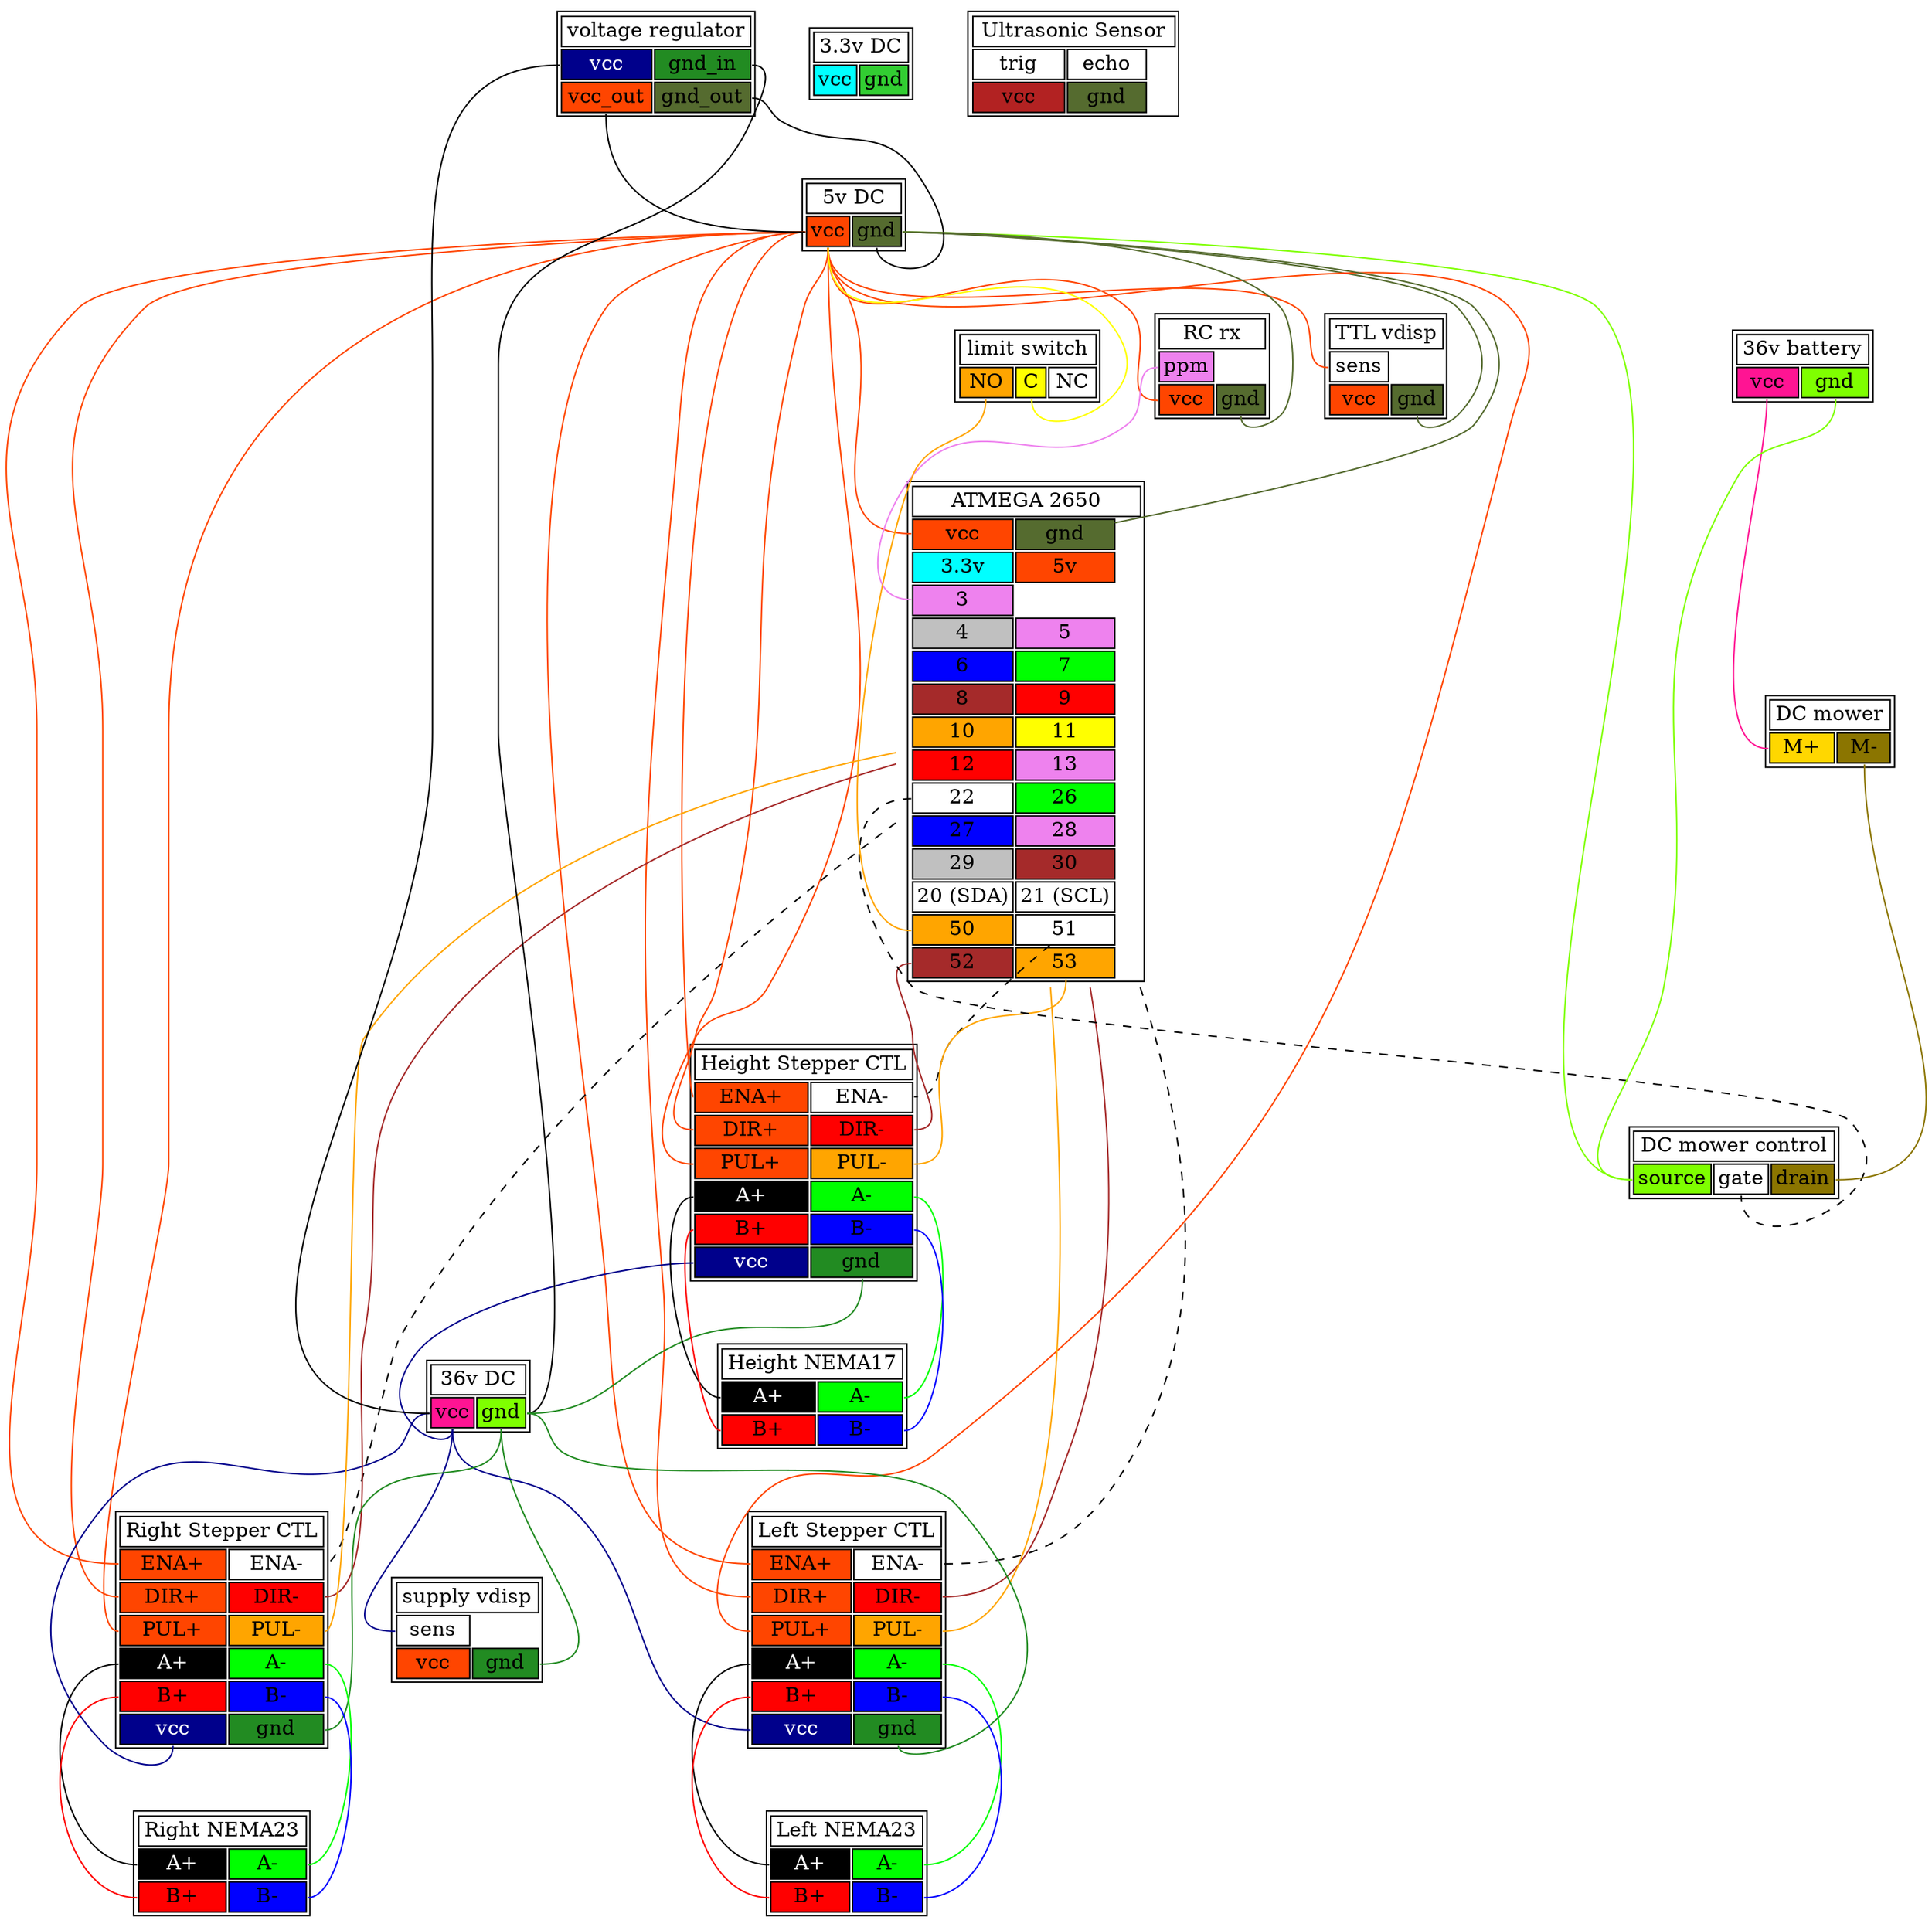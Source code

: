 graph {
	node [shape=none];
	graph [nodesep=0.3];

	// ov erlap = scale;
/*
	subgraph cluster_legend {
		label="legend";
		component [label=<<table>
			<tr><td>5v DC</td>
				<td bgcolor="orangered">vcc</td>
				<td bgcolor="darkolivegreen">gnd</td></tr>
			<tr><td>12v DC</td>
				<td bgcolor="blue4"><font color="white">vcc</font></td>
				<td bgcolor="forestgreen">gnd</td></tr>
			<tr><td>36v DC</td>
				<td bgcolor="deeppink">vcc</td>
				<td bgcolor="chartreuse">gnd</td></tr>
			<tr><td>120v AC</td>
				<td bgcolor="cyan">L</td>
				<td bgcolor="cyan3">N</td>
				<td bgcolor="limegreen">gnd</td></tr>
			<tr><td>DC Motor</td>
				<td bgcolor="gold1">M+</td>
				<td bgcolor="gold4">M-</td></tr>
			</table>>]
	}
*/
	dc_5v [label=<<table>
		<tr><td colspan="2">5v DC</td>
		</tr><tr>
			<td port="vcc" bgcolor="orangered">vcc</td>
			<td port="gnd" bgcolor="darkolivegreen">gnd</td></tr>
		</table>>];

	dc_36v [label=<<table>
		<tr><td colspan="2">36v DC</td>
		</tr><tr>
			<td port="vcc" bgcolor="deeppink">vcc</td>
			<td port="gnd" bgcolor="chartreuse">gnd</td></tr>
		</table>>];

	dc_3v [label=<<table>
		<tr><td colspan="2">3.3v DC</td>
		</tr><tr>
			<td port="vcc" bgcolor="cyan">vcc</td>
			<td port="gnd" bgcolor="limegreen">gnd</td></tr>
		</table>>];

	// subgraph cluster_control {
		// label="control";
	mega [label=<<table>
		<tr><td colspan="11">ATMEGA 2650</td></tr>
		<tr>
			<td port="vcc" bgcolor="orangered">vcc</td>
			<td port="gnd" bgcolor="darkolivegreen">gnd</td>
		</tr><tr>
			<td port="vcc3" bgcolor="cyan">3.3v</td>
			<td port="vcc5" bgcolor="orangered">5v</td>
		</tr><tr>
			<td port="3" bgcolor="violet">3</td>
		</tr><tr>
			<td port="4" bgcolor="gray">4</td>
			<td port="5" bgcolor="violet">5</td>
		</tr><tr>
			<td port="6" bgcolor="blue">6</td>
			<td port="7" bgcolor="green">7</td>
		</tr><tr>
			<td port="8" bgcolor="brown">8</td>
			<td port="9" bgcolor="red">9</td>
		</tr><tr>
			<td port="10" bgcolor="orange">10</td>
			<td port="11" bgcolor="yellow">11</td>
		</tr><tr>
			<td port="12" bgcolor="red">12</td>
			<td port="13" bgcolor="violet">13</td>
		</tr><tr>
			<td port="22" bgcolor="white">22</td>
			<td port="26" bgcolor="green">26</td>
		</tr><tr>
			<td port="27" bgcolor="blue">27</td>
			<td port="28" bgcolor="violet">28</td>
		</tr><tr>
			<td port="29" bgcolor="gray">29</td>
			<td port="30" bgcolor="brown">30</td>
		</tr><tr>
			<td port="sda">20 (SDA)</td>
			<td port="scl">21 (SCL)</td>
		</tr><tr>
			<td port="50" bgcolor="orange">50</td>
			<td port="51" bgcolor="white">51</td>
		</tr><tr>
			<td port="52" bgcolor="brown">52</td>
			<td port="53" bgcolor="orange">53</td>				
		</tr>
		</table>>];
	vreg [label=<<table>
		<tr><td colspan="2">voltage regulator</td></tr>
		<tr><td port="vcc_in" bgcolor="blue4"><font color="white">vcc</font></td>
			<td port="gnd_in" bgcolor="forestgreen">gnd_in</td></tr>
		<tr><td port="vcc_out" bgcolor="orangered">vcc_out</td>
			<td port="gnd_out" bgcolor="darkolivegreen">gnd_out</td></tr></table>>];
	vdisp_ttl [label=<<table>
		<tr><td colspan="2">TTL vdisp</td></tr>
		<tr><td port="sens" bgcolor="white">sens</td>
		</tr><tr>
			<td port="vcc" bgcolor="orangered">vcc</td>
			<td port="gnd" bgcolor="darkolivegreen">gnd</td></tr></table>>];
	vdisp_supply [label=<<table>
		<tr><td colspan="2">supply vdisp</td></tr>
		<tr><td port="sens" bgcolor="white">sens</td>
		</tr><tr>
			<td port="vcc" bgcolor="orangered">vcc</td>
			<td port="gnd" bgcolor="forestgreen">gnd</td></tr></table>>];
	/*
	l_h_bridge [label=<<table>
		<tr><td colspan="2">(L) H bridge</td></tr>
		<tr><td port="L_EN" bgcolor="gray">L_EN</td>
			<td port="L_PWM" bgcolor="blue">L_PWM</td></tr>
		<tr><td port="R_EN" bgcolor="green">R_EN</td>
			<td port="R_PWM" bgcolor="violet">R_PWM</td></tr>
		<tr><td port="m_plus" bgcolor="gold1">M+</td>
			<td port="m_minus" bgcolor="gold4">M-</td></tr>
		<tr><td port="vcc" bgcolor="blue4"><font color="white">vcc</font></td>
			<td port="gnd" bgcolor="forestgreen">gnd</td></tr></table>>];
	r_h_bridge [label=<<table>
		<tr><td colspan="2">(R) H bridge</td></tr>
		<tr><td port="L_EN" bgcolor="red">L_EN</td>
			<td port="L_PWM" bgcolor="yellow">L_PWM</td></tr>
		<tr><td port="R_EN" bgcolor="brown">R_EN</td>
			<td port="R_PWM" bgcolor="orange">R_PWM</td></tr>
		<tr><td port="m_plus" bgcolor="gold1">M+</td>
			<td port="m_minus" bgcolor="gold4">M-</td></tr>
		<tr><td port="vcc" bgcolor="blue4"><font color="white">vcc</font></td>
			<td port="gnd" bgcolor="forestgreen">gnd</td></tr></table>>];
	*/
	rc [label=<<table><tr><td colspan="2">RC rx</td></tr>
		<tr><td port="ppm" bgcolor="violet">ppm</td></tr>
		<tr><td port="vcc" bgcolor="orangered">vcc</td>
			<td port="gnd" bgcolor="darkolivegreen">gnd</td></tr></table>>];
	h_step_driver [label=<<table>
		<tr><td colspan="2">Height Stepper CTL</td></tr>
		<tr><td port="ENA_plus" bgcolor="orangered">ENA+</td>
			<td port="ENA">ENA-</td></tr>
		<tr><td port="DIR_plus" bgcolor="orangered">DIR+</td>
			<td port="DIR" bgcolor="red">DIR-</td></tr>
		<tr><td port="PUL_plus" bgcolor="orangered">PUL+</td>
			<td port="PUL" bgcolor="orange">PUL-</td></tr>
		<tr><td port="A_plus" bgcolor="black"><font color="white">A+</font></td>
			<td port="A_minus" bgcolor="green">A-</td></tr>
		<tr><td port="B_plus" bgcolor="red">B+</td>
			<td port="B_minus" bgcolor="blue">B-</td></tr>
		<tr><td port="vcc" bgcolor="blue4"><font color="white">vcc</font></td>
			<td port="gnd" bgcolor="forestgreen">gnd</td></tr></table>>];
	l_step_driver [label=<<table>
		<tr><td colspan="2">Left Stepper CTL</td></tr>
		<tr><td port="ENA_plus" bgcolor="orangered">ENA+</td>
			<td port="ENA">ENA-</td></tr>
		<tr><td port="DIR_plus" bgcolor="orangered">DIR+</td>
			<td port="DIR" bgcolor="red">DIR-</td></tr>
		<tr><td port="PUL_plus" bgcolor="orangered">PUL+</td>
			<td port="PUL" bgcolor="orange">PUL-</td></tr>
		<tr><td port="A_plus" bgcolor="black"><font color="white">A+</font></td>
			<td port="A_minus" bgcolor="green">A-</td></tr>
		<tr><td port="B_plus" bgcolor="red">B+</td>
			<td port="B_minus" bgcolor="blue">B-</td></tr>
		<tr><td port="vcc" bgcolor="blue4"><font color="white">vcc</font></td>
			<td port="gnd" bgcolor="forestgreen">gnd</td></tr></table>>];
	r_step_driver [label=<<table>
		<tr><td colspan="2">Right Stepper CTL</td></tr>
		<tr><td port="ENA_plus" bgcolor="orangered">ENA+</td>
			<td port="ENA">ENA-</td></tr>
		<tr><td port="DIR_plus" bgcolor="orangered">DIR+</td>
			<td port="DIR" bgcolor="red">DIR-</td></tr>
		<tr><td port="PUL_plus" bgcolor="orangered">PUL+</td>
			<td port="PUL" bgcolor="orange">PUL-</td></tr>
		<tr><td port="A_plus" bgcolor="black"><font color="white">A+</font></td>
			<td port="A_minus" bgcolor="green">A-</td></tr>
		<tr><td port="B_plus" bgcolor="red">B+</td>
			<td port="B_minus" bgcolor="blue">B-</td></tr>
		<tr><td port="vcc" bgcolor="blue4"><font color="white">vcc</font></td>
			<td port="gnd" bgcolor="forestgreen">gnd</td></tr></table>>];
// }

// subgraph cluster_chassis {
	// label="chassis";
	/*battery_12v [label=<<table><tr><td colspan="2">12v battery</td></tr>
		<tr><td port="vcc" bgcolor="blue4"><font color="white">vcc</font></td>
			<td port="gnd" bgcolor="forestgreen">gnd</td></tr></table>>];
*/
	h_nema17 [label=<<table>
		<tr><td colspan="2">Height NEMA17</td></tr>
		<tr><td port="A_plus" bgcolor="black"><font color="white">A+</font></td>
			<td port="A_minus" bgcolor="green">A-</td></tr>
		<tr><td port="B_plus" bgcolor="red">B+</td>
			<td port="B_minus" bgcolor="blue">B-</td></tr></table>>];
	l_nema23 [label=<<table>
		<tr><td colspan="2">Left NEMA23</td></tr>
		<tr><td port="A_plus" bgcolor="black"><font color="white">A+</font></td>
			<td port="A_minus" bgcolor="green">A-</td></tr>
		<tr><td port="B_plus" bgcolor="red">B+</td>
			<td port="B_minus" bgcolor="blue">B-</td></tr></table>>];

	r_nema23 [label=<<table>
		<tr><td colspan="2">Right NEMA23</td></tr>
		<tr><td port="A_plus" bgcolor="black"><font color="white">A+</font></td>
			<td port="A_minus" bgcolor="green">A-</td></tr>
		<tr><td port="B_plus" bgcolor="red">B+</td>
			<td port="B_minus" bgcolor="blue">B-</td></tr></table>>];
	limit_switch [label=<<table><tr><td colspan="3">limit switch</td></tr>
		<tr><td port="NO" bgcolor="orange">NO</td>
			<td port="C" bgcolor="yellow">C</td>
			<td port="NC">NC</td></tr></table>>];
/*	l_motor [label=<<table><tr><td colspan="2">(L) motor</td></tr>
		<tr><td port="m_plus" bgcolor="gold1">M+</td>
			<td port="m_minus" bgcolor="gold4">M-</td></tr></table>>];
	r_motor [label=<<table><tr><td colspan="2">(R) motor</td></tr>
		<tr><td port="m_plus" bgcolor="gold1">M+</td>
			<td port="m_minus" bgcolor="gold4">M-</td></tr></table>>];
			*/
// }

// subgraph cluster_ac_power {
	// label="AC power";
			/*
	psu [label=<<table><tr><td colspan="3">PSU</td></tr>
		<tr><td port="vcc" bgcolor="blue4"><font color="white">vcc</font></td>
			<td port="gnd" bgcolor="forestgreen">gnd</td></tr>
		<tr><td port="AC_L" bgcolor="cyan">AC_L</td>
			<td port="AC_N" bgcolor="cyan3">AC_N</td>
			<td port="AC_GND" bgcolor="limegreen">AC_GND</td></tr></table>>];
	ac_mower [label=<<table><tr><td colspan="2">AC mower</td></tr>
	    <tr><td port="m_plus" bgcolor="cyan">M+</td>
		    <td port="m_minus" bgcolor="cyan3">M-</td></tr></table>>];
	ac_outlet [label=<<table><tr><td colspan="3">AC outlet</td></tr>
	    <tr><td port="AC_L" bgcolor="cyan">AC_L</td>
		    <td port="AC_N" bgcolor="cyan3">AC_N</td>
		    <td port="AC_GND" bgcolor="limegreen">AC_GND</td></tr></table>>];
	iec_plug [label=<<table><tr><td colspan="3">IEC C14 plug</td></tr>
	    <tr><td port="AC_L" bgcolor="cyan">AC_L</td>
		    <td port="AC_N" bgcolor="cyan3">AC_N</td>
		    <td port="AC_GND" bgcolor="limegreen">AC_GND</td></tr></table>>];
	ssr [label=<<table>
		<tr><td colspan="2">SSR</td></tr>
		<tr><td port="ENA">ENA+</td>
			<td port="gnd" bgcolor="darkolivegreen">ENA-</td></tr>
		<tr><td port="AC_L" bgcolor="cyan">AC_L</td>
			<td port="AC_N" bgcolor="cyan3">AC_N</td></tr></table>>];
// } */

// subgraph cluster_36v {
	// label="36v";
	battery_36v [label=<<table><tr><td colspan="2">36v battery</td></tr>
		<tr><td port="vcc" bgcolor="deeppink">vcc</td>
			<td port="gnd" bgcolor="chartreuse">gnd</td></tr></table>>];
	dc_mower [label=<<table><tr><td colspan="2">DC mower</td></tr>
	    <tr><td port="m_plus" bgcolor="gold1">M+</td>
		    <td port="m_minus" bgcolor="gold4">M-</td></tr></table>>];
	dc_mower_ctl [label=<<table><tr><td colspan="3">DC mower control</td></tr>
	    <tr><td port="source" bgcolor="chartreuse">source</td>
		    <td port="gate">gate</td>
		    <td port="drain" bgcolor="gold4">drain</td></tr></table>>];
//}

//subgraph cluster_todo {
	/*ir_tx [label=<<table><tr><td colspan="3">IR tx</td></tr>
	    <tr><td port="S">S</td>
		    <td bgcolor="firebrick">vcc</td>
			<td bgcolor="darkolivegreen">gnd</td></tr></table>>];

	ir_rx [label=<<table><tr><td colspan="3">IR rx</td></tr>
	    <tr><td port="tx">tx (Y)</td>
		    <td port="gnd" bgcolor="darkolivegreen">gnd (G)</td>
		    <td port="vcc" bgcolor="firebrick">vcc (R)</td></tr></table>>];
*/
	ultrasonic_sens [label=<<table><tr><td colspan="4">Ultrasonic Sensor</td></tr>
	    <tr><td port="trig">trig</td>
		    <td port="echo">echo</td></tr>
		<tr><td bgcolor="firebrick">vcc</td>
			<td bgcolor="darkolivegreen">gnd</td></tr></table>>];
/*
	avoid_sens [label=<<table><tr><td colspan="4">IR prox Sensor</td></tr>
	    <tr><td port="out">out</td>
		    <td port="en">en</td></tr>
		<tr><td bgcolor="firebrick">vcc</td>
			<td bgcolor="darkolivegreen">gnd</td></tr></table>>];

	gyro_6axis [label=<<table><tr><td colspan="4">6 axis gyro MPU-6050</td></tr>
	    <tr><td port="int">int</td>
		    <td port="ad0">ad0</td>
			<td port="xcl">xcl</td></tr>
		<tr><td port="xda">xda</td>
		    <td port="sda">sda</td>
			<td port="scl">scl</td></tr>
		<tr><td bgcolor="firebrick">vcc</td>
			<td bgcolor="darkolivegreen">gnd</td></tr></table>>];

	lcd_display [label=<<table><tr><td colspan="4">LCD Display</td></tr>
	    <tr><td port="sda">sda</td>
		    <td port="scl">scl</td></tr>
		<tr><td bgcolor="firebrick">vcc</td>
			<td bgcolor="darkolivegreen">gnd</td></tr></table>>];
*/	
	// 	rpi;
	// 	rpi_cam;
	// 	rpi_lcd;
	// //}

	// mega -- rpi;

	// rpi -- rpi_cam;
	// rpi -- rpi_lcd;

    // mega -- ir_tx;
    // mega -- ir_rx;

    // mega -- avoid_sens;
    // mega -- ultrasonic_sens;
    // mega -- gyro_6axis;
    // mega -- lcd_display;
    // mega -- gyro_9axis;
    // mega -- gps_rx;

	vreg:vcc_in -- dc_36v:vcc;
	vreg:gnd_in -- dc_36v:gnd;
	vreg:vcc_out -- dc_5v:vcc;
	vreg:gnd_out -- dc_5v:gnd;

	dc_36v:vcc -- vdisp_supply:sens [color=blue4];
	// vdisp_supply:vcc -- vdisp_supply:sens [color=blue4];
	dc_36v:gnd -- vdisp_supply:gnd [color=forestgreen];

	dc_5v:vcc -- vdisp_ttl:sens [color=orangered];
	// vdisp_ttl:vcc -- vdisp_ttl:sens [color=orangered];
	dc_5v:gnd -- vdisp_ttl:gnd [color=darkolivegreen];

	battery_36v:vcc -- dc_mower:m_plus [color=deeppink];
	dc_mower:m_minus -- dc_mower_ctl:drain [color=gold4];
	battery_36v:gnd -- dc_mower_ctl:source [color=chartreuse];
	

	// battery_12v:vcc -- dc_36v:vcc [color=blue4];
	// psu:vcc -- dc_36v:vcc [color=blue4];
	// battery_12v:gnd -- dc_36v:gnd [color=forestgreen];
	// psu:gnd -- dc_36v:gnd [color=forestgreen];

	// dc_36v:vcc -- l_h_bridge:vcc [color=blue4];
	// l_h_bridge:gnd -- dc_36v:gnd [color=forestgreen];
	// dc_36v:vcc -- r_h_bridge:vcc [color=blue4];
	// r_h_bridge:gnd -- dc_36v:gnd [color=forestgreen];

	dc_36v:vcc -- h_step_driver:vcc [color=blue4];
	h_step_driver:gnd -- dc_36v:gnd [color=forestgreen];
	dc_36v:vcc -- l_step_driver:vcc [color=blue4];
	l_step_driver:gnd -- dc_36v:gnd [color=forestgreen];
	dc_36v:vcc -- r_step_driver:vcc [color=blue4];
	r_step_driver:gnd -- dc_36v:gnd [color=forestgreen];
	

	dc_5v:vcc -- mega:vcc [color=orangered];
	mega:gnd -- dc_5v:gnd [color=darkolivegreen];
	dc_5v:vcc -- rc:vcc [color=orangered];
	rc:gnd -- dc_5v:gnd [color=darkolivegreen];

	rc:ppm -- mega:3 [color=violet];
	// mega:4 -- l_h_bridge:L_EN [color=gray];
	// mega:5 -- l_h_bridge:R_PWM [color=violet];
	// mega:6 -- l_h_bridge:L_PWM [color=blue];
	// mega:7 -- l_h_bridge:R_EN [color=green];
	// mega:8 -- r_h_bridge:R_EN [color=brown];
	// mega:9 -- r_h_bridge:L_EN [color=red];
	// mega:10 -- r_h_bridge:R_PWM [color=orange];
	// mega:11 -- r_h_bridge:L_PWM [color=yellow];

	// mega:22 -- ssr:ENA [style=dashed];
	mega:22 -- dc_mower_ctl:gate [style=dashed];
	// ssr:gnd -- dc_5v:gnd [color=darkolivegreen];
	dc_5v:vcc -- limit_switch:C [color=yellow];
	limit_switch:NO -- mega:50 [color=orange];
	mega:51 -- h_step_driver:ENA [style=dashed];
	mega:52 -- h_step_driver:DIR [color=brown];
	mega:53 -- h_step_driver:PUL [color=orange];

	
	dc_5v:vcc -- h_step_driver:ENA_plus [color=orangered];
	dc_5v:vcc -- h_step_driver:DIR_plus [color=orangered];
	dc_5v:vcc -- h_step_driver:PUL_plus [color=orangered];
	h_step_driver:A_plus -- h_nema17:A_plus [color=black];
	h_step_driver:B_plus -- h_nema17:B_plus [color=red];
	h_step_driver:A_minus -- h_nema17:A_minus [color=green];
	h_step_driver:B_minus -- h_nema17:B_minus [color=blue];


	mega -- l_step_driver:ENA [style=dashed];
	mega -- l_step_driver:DIR [color=brown];
	mega -- l_step_driver:PUL [color=orange];

	dc_5v:vcc -- l_step_driver:ENA_plus [color=orangered];
	dc_5v:vcc -- l_step_driver:DIR_plus [color=orangered];
	dc_5v:vcc -- l_step_driver:PUL_plus [color=orangered];
	l_step_driver:A_plus -- l_nema23:A_plus [color=black];
	l_step_driver:B_plus -- l_nema23:B_plus [color=red];
	l_step_driver:A_minus -- l_nema23:A_minus [color=green];
	l_step_driver:B_minus -- l_nema23:B_minus [color=blue];


	mega -- r_step_driver:ENA [style=dashed];
	mega -- r_step_driver:DIR [color=brown];
	mega -- r_step_driver:PUL [color=orange];

	dc_5v:vcc -- r_step_driver:ENA_plus [color=orangered];
	dc_5v:vcc -- r_step_driver:DIR_plus [color=orangered];
	dc_5v:vcc -- r_step_driver:PUL_plus [color=orangered];
	r_step_driver:A_plus -- r_nema23:A_plus [color=black];
	r_step_driver:B_plus -- r_nema23:B_plus [color=red];
	r_step_driver:A_minus -- r_nema23:A_minus [color=green];
	r_step_driver:B_minus -- r_nema23:B_minus [color=blue];

	// l_h_bridge:m_plus -- l_motor:m_plus [color=gold1];
	// l_h_bridge:m_minus -- l_motor:m_minus [color=gold4];
	// r_h_bridge:m_plus -- r_motor:m_plus [color=gold1];
	// r_h_bridge:m_minus -- r_motor:m_minus [color=gold4];

	dc_5v:gnd -- dc_mower_ctl:source [color=chartreuse];
}